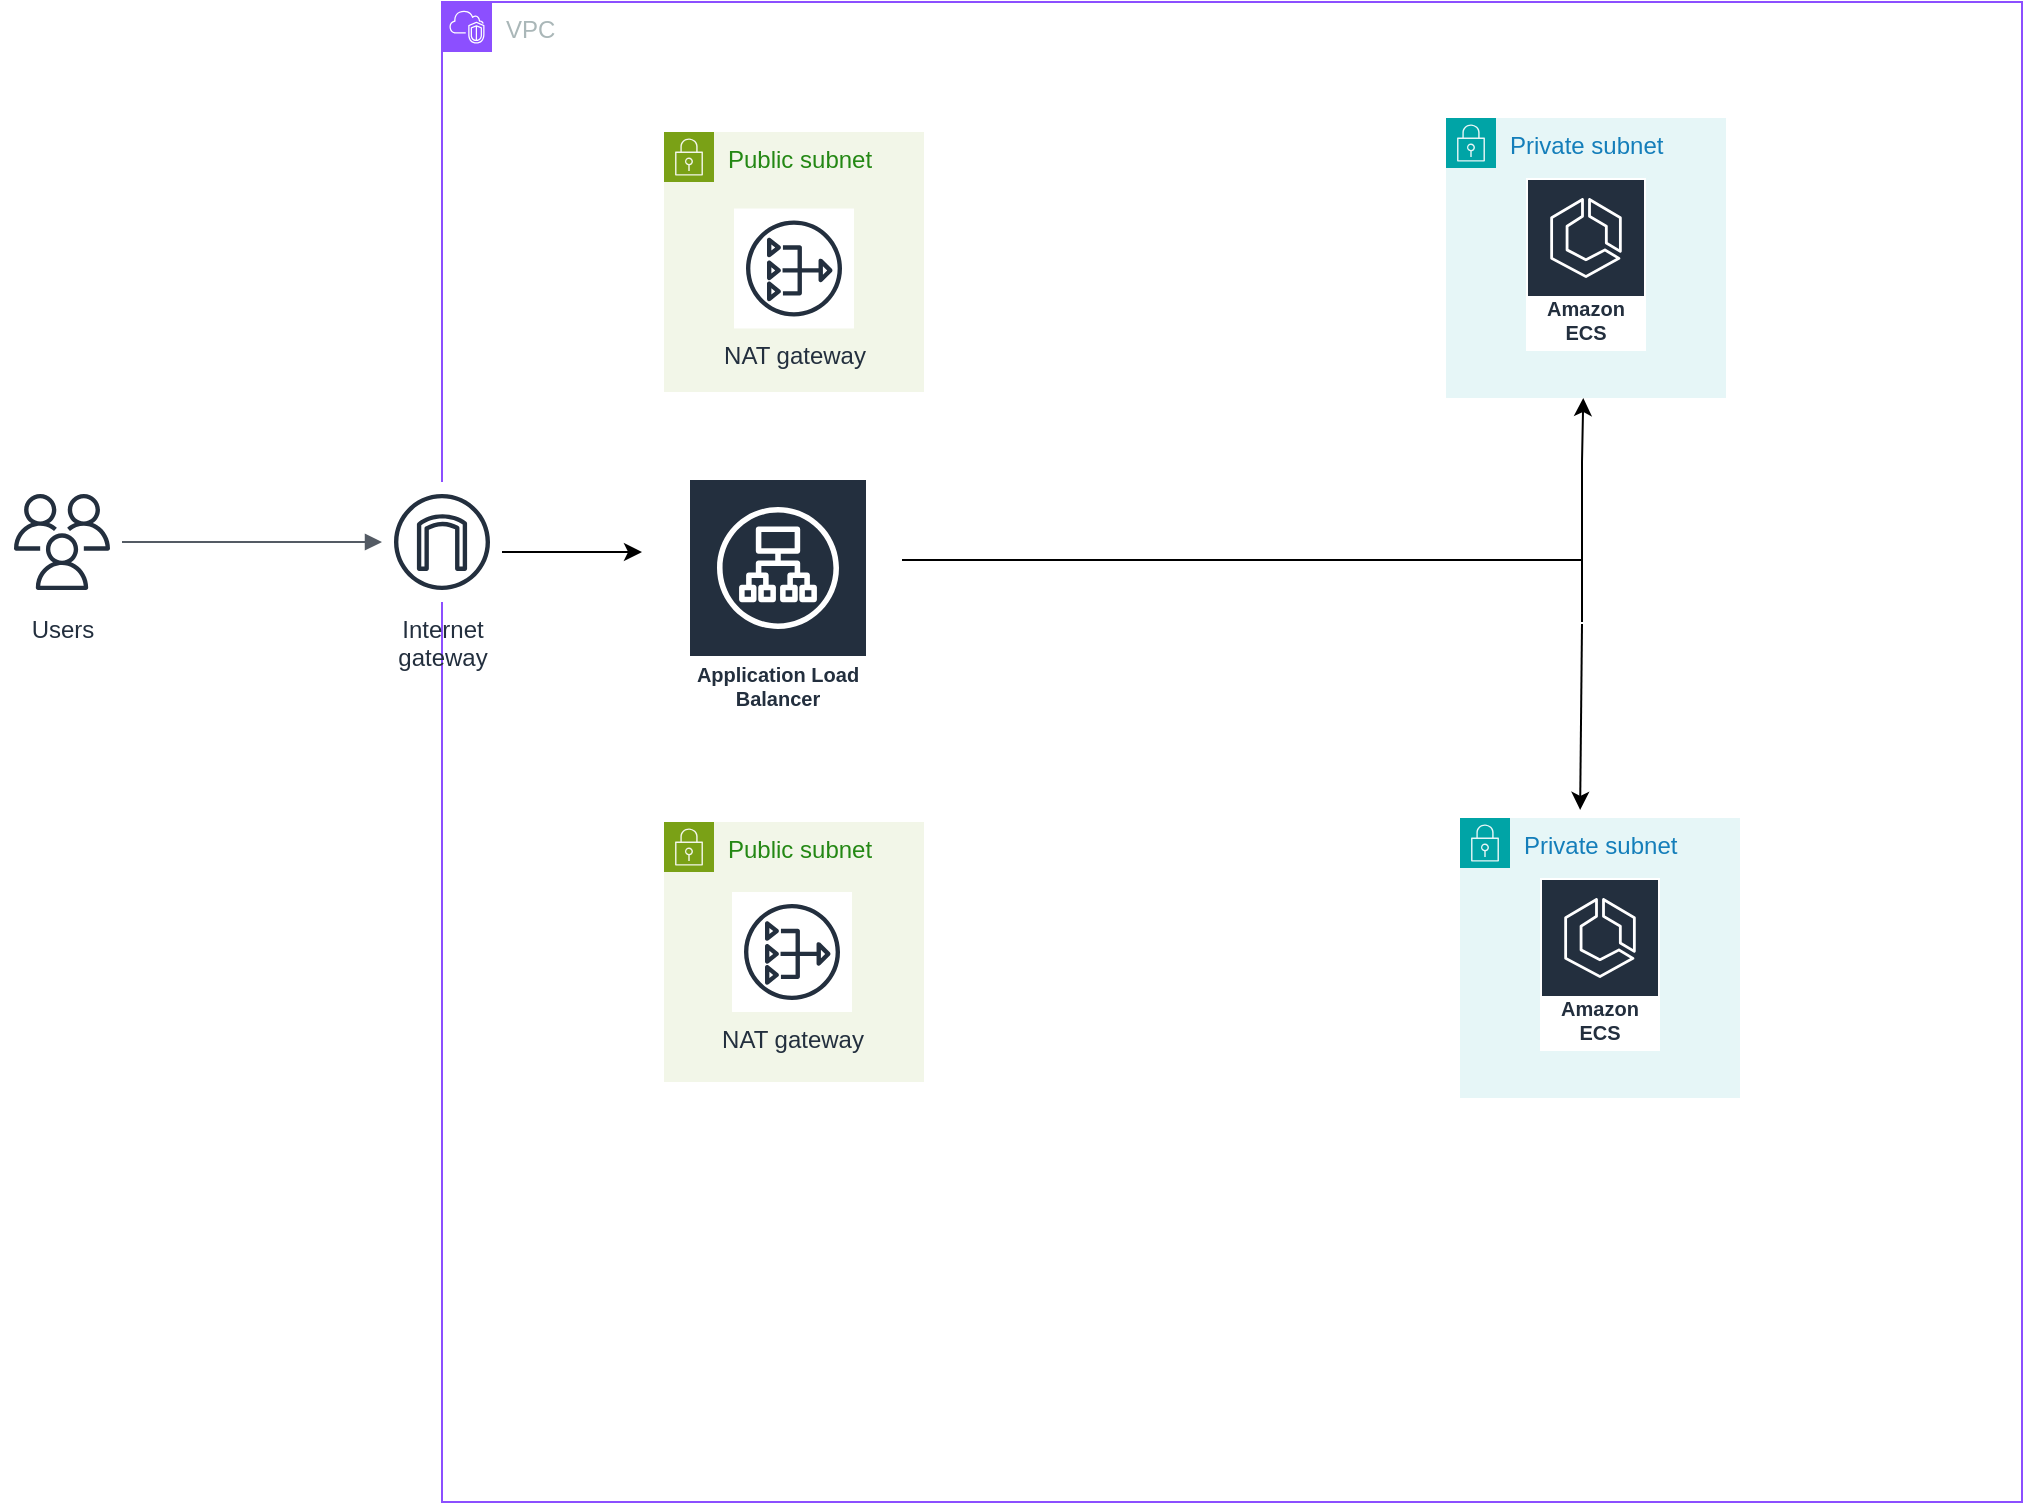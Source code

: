 <mxfile version="26.1.0">
  <diagram name="Page-1" id="GIOHX4QoqLwrt3tFOdUO">
    <mxGraphModel dx="1426" dy="789" grid="1" gridSize="10" guides="1" tooltips="1" connect="1" arrows="1" fold="1" page="1" pageScale="1" pageWidth="827" pageHeight="1169" math="0" shadow="0">
      <root>
        <mxCell id="0" />
        <mxCell id="1" parent="0" />
        <mxCell id="862oEJTzR8jnse_fYIuw-1" value="VPC" style="points=[[0,0],[0.25,0],[0.5,0],[0.75,0],[1,0],[1,0.25],[1,0.5],[1,0.75],[1,1],[0.75,1],[0.5,1],[0.25,1],[0,1],[0,0.75],[0,0.5],[0,0.25]];outlineConnect=0;gradientColor=none;html=1;whiteSpace=wrap;fontSize=12;fontStyle=0;container=1;pointerEvents=0;collapsible=0;recursiveResize=0;shape=mxgraph.aws4.group;grIcon=mxgraph.aws4.group_vpc2;strokeColor=#8C4FFF;fillColor=none;verticalAlign=top;align=left;spacingLeft=30;fontColor=#AAB7B8;dashed=0;" parent="1" vertex="1">
          <mxGeometry x="350" y="50" width="790" height="750" as="geometry" />
        </mxCell>
        <mxCell id="M8O55_tZVBaM1rJx0aSC-4" value="" style="edgeStyle=orthogonalEdgeStyle;html=1;endArrow=block;elbow=vertical;startArrow=none;endFill=1;strokeColor=#545B64;rounded=0;" edge="1" parent="862oEJTzR8jnse_fYIuw-1" source="M8O55_tZVBaM1rJx0aSC-2">
          <mxGeometry width="100" relative="1" as="geometry">
            <mxPoint x="-196" y="269.5" as="sourcePoint" />
            <mxPoint x="-30" y="270" as="targetPoint" />
          </mxGeometry>
        </mxCell>
        <mxCell id="M8O55_tZVBaM1rJx0aSC-26" value="" style="edgeStyle=orthogonalEdgeStyle;rounded=0;orthogonalLoop=1;jettySize=auto;html=1;" edge="1" parent="862oEJTzR8jnse_fYIuw-1">
          <mxGeometry relative="1" as="geometry">
            <mxPoint x="30" y="275" as="sourcePoint" />
            <mxPoint x="100" y="275" as="targetPoint" />
          </mxGeometry>
        </mxCell>
        <mxCell id="M8O55_tZVBaM1rJx0aSC-5" value="Internet&#xa;gateway" style="sketch=0;outlineConnect=0;fontColor=#232F3E;gradientColor=none;strokeColor=#232F3E;fillColor=#ffffff;dashed=0;verticalLabelPosition=bottom;verticalAlign=top;align=center;html=1;fontSize=12;fontStyle=0;aspect=fixed;shape=mxgraph.aws4.resourceIcon;resIcon=mxgraph.aws4.internet_gateway;" vertex="1" parent="862oEJTzR8jnse_fYIuw-1">
          <mxGeometry x="-30" y="240" width="60" height="60" as="geometry" />
        </mxCell>
        <mxCell id="M8O55_tZVBaM1rJx0aSC-6" value="Application Load Balancer" style="sketch=0;outlineConnect=0;fontColor=#232F3E;gradientColor=none;strokeColor=#ffffff;fillColor=#232F3E;dashed=0;verticalLabelPosition=middle;verticalAlign=bottom;align=center;html=1;whiteSpace=wrap;fontSize=10;fontStyle=1;spacing=3;shape=mxgraph.aws4.productIcon;prIcon=mxgraph.aws4.application_load_balancer;" vertex="1" parent="862oEJTzR8jnse_fYIuw-1">
          <mxGeometry x="123" y="238" width="90" height="120" as="geometry" />
        </mxCell>
        <mxCell id="M8O55_tZVBaM1rJx0aSC-10" value="Public subnet" style="points=[[0,0],[0.25,0],[0.5,0],[0.75,0],[1,0],[1,0.25],[1,0.5],[1,0.75],[1,1],[0.75,1],[0.5,1],[0.25,1],[0,1],[0,0.75],[0,0.5],[0,0.25]];outlineConnect=0;gradientColor=none;html=1;whiteSpace=wrap;fontSize=12;fontStyle=0;container=1;pointerEvents=0;collapsible=0;recursiveResize=0;shape=mxgraph.aws4.group;grIcon=mxgraph.aws4.group_security_group;grStroke=0;strokeColor=#7AA116;fillColor=#F2F6E8;verticalAlign=top;align=left;spacingLeft=30;fontColor=#248814;dashed=0;" vertex="1" parent="862oEJTzR8jnse_fYIuw-1">
          <mxGeometry x="111" y="65" width="130" height="130" as="geometry" />
        </mxCell>
        <mxCell id="M8O55_tZVBaM1rJx0aSC-29" value="NAT gateway" style="sketch=0;outlineConnect=0;fontColor=#232F3E;gradientColor=none;strokeColor=#232F3E;fillColor=#ffffff;dashed=0;verticalLabelPosition=bottom;verticalAlign=top;align=center;html=1;fontSize=12;fontStyle=0;aspect=fixed;shape=mxgraph.aws4.resourceIcon;resIcon=mxgraph.aws4.nat_gateway;" vertex="1" parent="M8O55_tZVBaM1rJx0aSC-10">
          <mxGeometry x="35" y="38.25" width="60" height="60" as="geometry" />
        </mxCell>
        <mxCell id="M8O55_tZVBaM1rJx0aSC-11" value="Public subnet" style="points=[[0,0],[0.25,0],[0.5,0],[0.75,0],[1,0],[1,0.25],[1,0.5],[1,0.75],[1,1],[0.75,1],[0.5,1],[0.25,1],[0,1],[0,0.75],[0,0.5],[0,0.25]];outlineConnect=0;gradientColor=none;html=1;whiteSpace=wrap;fontSize=12;fontStyle=0;container=1;pointerEvents=0;collapsible=0;recursiveResize=0;shape=mxgraph.aws4.group;grIcon=mxgraph.aws4.group_security_group;grStroke=0;strokeColor=#7AA116;fillColor=#F2F6E8;verticalAlign=top;align=left;spacingLeft=30;fontColor=#248814;dashed=0;" vertex="1" parent="862oEJTzR8jnse_fYIuw-1">
          <mxGeometry x="111" y="410" width="130" height="130" as="geometry" />
        </mxCell>
        <mxCell id="M8O55_tZVBaM1rJx0aSC-13" value="NAT gateway" style="sketch=0;outlineConnect=0;fontColor=#232F3E;gradientColor=none;strokeColor=#232F3E;fillColor=#ffffff;dashed=0;verticalLabelPosition=bottom;verticalAlign=top;align=center;html=1;fontSize=12;fontStyle=0;aspect=fixed;shape=mxgraph.aws4.resourceIcon;resIcon=mxgraph.aws4.nat_gateway;" vertex="1" parent="M8O55_tZVBaM1rJx0aSC-11">
          <mxGeometry x="34" y="35" width="60" height="60" as="geometry" />
        </mxCell>
        <mxCell id="M8O55_tZVBaM1rJx0aSC-14" value="Private subnet" style="points=[[0,0],[0.25,0],[0.5,0],[0.75,0],[1,0],[1,0.25],[1,0.5],[1,0.75],[1,1],[0.75,1],[0.5,1],[0.25,1],[0,1],[0,0.75],[0,0.5],[0,0.25]];outlineConnect=0;gradientColor=none;html=1;whiteSpace=wrap;fontSize=12;fontStyle=0;container=1;pointerEvents=0;collapsible=0;recursiveResize=0;shape=mxgraph.aws4.group;grIcon=mxgraph.aws4.group_security_group;grStroke=0;strokeColor=#00A4A6;fillColor=#E6F6F7;verticalAlign=top;align=left;spacingLeft=30;fontColor=#147EBA;dashed=0;" vertex="1" parent="862oEJTzR8jnse_fYIuw-1">
          <mxGeometry x="502" y="58" width="140" height="140" as="geometry" />
        </mxCell>
        <mxCell id="M8O55_tZVBaM1rJx0aSC-19" value="Amazon ECS" style="sketch=0;outlineConnect=0;fontColor=#232F3E;gradientColor=none;strokeColor=#ffffff;fillColor=#232F3E;dashed=0;verticalLabelPosition=middle;verticalAlign=bottom;align=center;html=1;whiteSpace=wrap;fontSize=10;fontStyle=1;spacing=3;shape=mxgraph.aws4.productIcon;prIcon=mxgraph.aws4.ecs;" vertex="1" parent="M8O55_tZVBaM1rJx0aSC-14">
          <mxGeometry x="40" y="30" width="60" height="86.5" as="geometry" />
        </mxCell>
        <mxCell id="M8O55_tZVBaM1rJx0aSC-22" value="Private subnet" style="points=[[0,0],[0.25,0],[0.5,0],[0.75,0],[1,0],[1,0.25],[1,0.5],[1,0.75],[1,1],[0.75,1],[0.5,1],[0.25,1],[0,1],[0,0.75],[0,0.5],[0,0.25]];outlineConnect=0;gradientColor=none;html=1;whiteSpace=wrap;fontSize=12;fontStyle=0;container=1;pointerEvents=0;collapsible=0;recursiveResize=0;shape=mxgraph.aws4.group;grIcon=mxgraph.aws4.group_security_group;grStroke=0;strokeColor=#00A4A6;fillColor=#E6F6F7;verticalAlign=top;align=left;spacingLeft=30;fontColor=#147EBA;dashed=0;" vertex="1" parent="862oEJTzR8jnse_fYIuw-1">
          <mxGeometry x="509" y="408" width="140" height="140" as="geometry" />
        </mxCell>
        <mxCell id="M8O55_tZVBaM1rJx0aSC-23" value="Amazon ECS" style="sketch=0;outlineConnect=0;fontColor=#232F3E;gradientColor=none;strokeColor=#ffffff;fillColor=#232F3E;dashed=0;verticalLabelPosition=middle;verticalAlign=bottom;align=center;html=1;whiteSpace=wrap;fontSize=10;fontStyle=1;spacing=3;shape=mxgraph.aws4.productIcon;prIcon=mxgraph.aws4.ecs;" vertex="1" parent="M8O55_tZVBaM1rJx0aSC-22">
          <mxGeometry x="40" y="30" width="60" height="86.5" as="geometry" />
        </mxCell>
        <mxCell id="M8O55_tZVBaM1rJx0aSC-46" value="" style="endArrow=none;html=1;rounded=0;" edge="1" parent="862oEJTzR8jnse_fYIuw-1">
          <mxGeometry width="50" height="50" relative="1" as="geometry">
            <mxPoint x="230" y="279" as="sourcePoint" />
            <mxPoint x="570" y="279" as="targetPoint" />
            <Array as="points">
              <mxPoint x="560" y="279" />
            </Array>
          </mxGeometry>
        </mxCell>
        <mxCell id="M8O55_tZVBaM1rJx0aSC-2" value="Users" style="sketch=0;outlineConnect=0;fontColor=#232F3E;gradientColor=none;strokeColor=#232F3E;fillColor=#ffffff;dashed=0;verticalLabelPosition=bottom;verticalAlign=top;align=center;html=1;fontSize=12;fontStyle=0;aspect=fixed;shape=mxgraph.aws4.resourceIcon;resIcon=mxgraph.aws4.users;" vertex="1" parent="1">
          <mxGeometry x="130" y="290" width="60" height="60" as="geometry" />
        </mxCell>
        <mxCell id="M8O55_tZVBaM1rJx0aSC-35" value="" style="endArrow=classic;html=1;rounded=0;" edge="1" parent="1">
          <mxGeometry width="50" height="50" relative="1" as="geometry">
            <mxPoint x="720" y="270" as="sourcePoint" />
            <mxPoint x="720" y="270" as="targetPoint" />
            <Array as="points">
              <mxPoint x="720" y="270" />
            </Array>
          </mxGeometry>
        </mxCell>
        <mxCell id="M8O55_tZVBaM1rJx0aSC-36" value="" style="endArrow=classic;html=1;rounded=0;" edge="1" parent="1">
          <mxGeometry width="50" height="50" relative="1" as="geometry">
            <mxPoint x="730" y="280" as="sourcePoint" />
            <mxPoint x="730" y="280" as="targetPoint" />
            <Array as="points">
              <mxPoint x="730" y="280" />
            </Array>
          </mxGeometry>
        </mxCell>
        <mxCell id="M8O55_tZVBaM1rJx0aSC-48" value="" style="endArrow=classic;html=1;rounded=0;" edge="1" parent="1" target="M8O55_tZVBaM1rJx0aSC-14">
          <mxGeometry width="50" height="50" relative="1" as="geometry">
            <mxPoint x="920" y="360" as="sourcePoint" />
            <mxPoint x="920" y="260" as="targetPoint" />
            <Array as="points">
              <mxPoint x="920" y="300" />
              <mxPoint x="920" y="290" />
              <mxPoint x="920" y="280" />
            </Array>
          </mxGeometry>
        </mxCell>
        <mxCell id="M8O55_tZVBaM1rJx0aSC-49" value="" style="endArrow=classic;html=1;rounded=0;entryX=0.429;entryY=-0.029;entryDx=0;entryDy=0;entryPerimeter=0;" edge="1" parent="1" target="M8O55_tZVBaM1rJx0aSC-22">
          <mxGeometry width="50" height="50" relative="1" as="geometry">
            <mxPoint x="920" y="361" as="sourcePoint" />
            <mxPoint x="921" y="390" as="targetPoint" />
          </mxGeometry>
        </mxCell>
      </root>
    </mxGraphModel>
  </diagram>
</mxfile>

